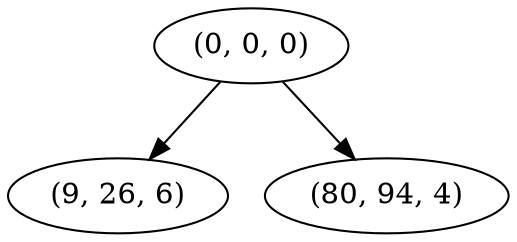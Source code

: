 digraph tree {
    "(0, 0, 0)";
    "(9, 26, 6)";
    "(80, 94, 4)";
    "(0, 0, 0)" -> "(9, 26, 6)";
    "(0, 0, 0)" -> "(80, 94, 4)";
}
